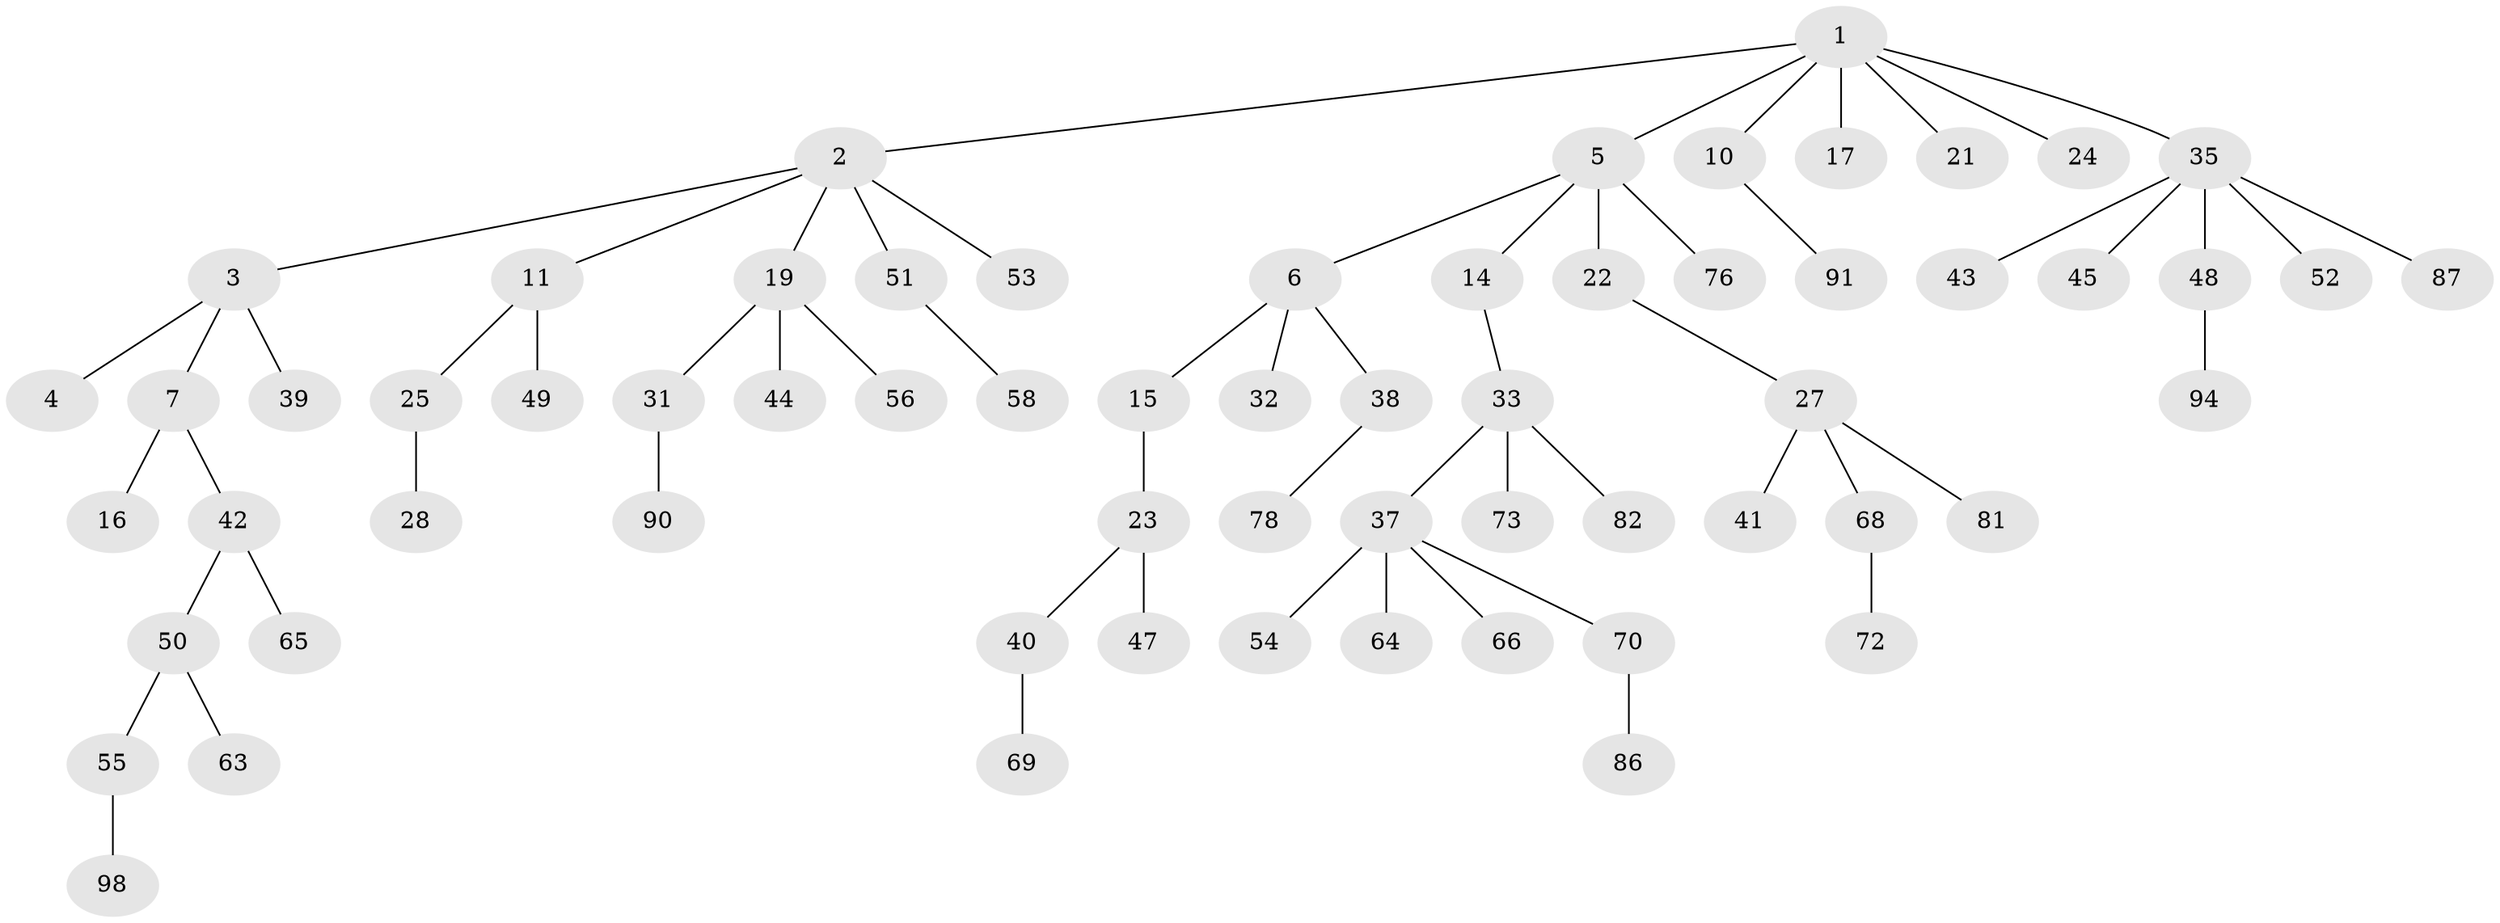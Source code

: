// Generated by graph-tools (version 1.1) at 2025/24/03/03/25 07:24:05]
// undirected, 64 vertices, 63 edges
graph export_dot {
graph [start="1"]
  node [color=gray90,style=filled];
  1 [super="+8"];
  2 [super="+29"];
  3 [super="+18"];
  4;
  5 [super="+9"];
  6 [super="+13"];
  7 [super="+67"];
  10 [super="+12"];
  11 [super="+26"];
  14 [super="+30"];
  15 [super="+80"];
  16 [super="+83"];
  17;
  19 [super="+20"];
  21;
  22;
  23 [super="+36"];
  24 [super="+88"];
  25 [super="+75"];
  27 [super="+59"];
  28;
  31 [super="+34"];
  32 [super="+85"];
  33 [super="+79"];
  35 [super="+77"];
  37 [super="+57"];
  38 [super="+62"];
  39;
  40 [super="+93"];
  41 [super="+46"];
  42 [super="+61"];
  43;
  44 [super="+89"];
  45;
  47 [super="+96"];
  48 [super="+60"];
  49 [super="+84"];
  50 [super="+97"];
  51;
  52;
  53 [super="+74"];
  54;
  55 [super="+71"];
  56;
  58 [super="+99"];
  63 [super="+92"];
  64;
  65;
  66;
  68 [super="+95"];
  69;
  70;
  72;
  73;
  76;
  78;
  81;
  82;
  86;
  87;
  90;
  91;
  94;
  98;
  1 -- 2;
  1 -- 5;
  1 -- 10;
  1 -- 17;
  1 -- 35;
  1 -- 24;
  1 -- 21;
  2 -- 3;
  2 -- 11;
  2 -- 19;
  2 -- 51;
  2 -- 53;
  3 -- 4;
  3 -- 7;
  3 -- 39;
  5 -- 6;
  5 -- 76;
  5 -- 14;
  5 -- 22;
  6 -- 15;
  6 -- 32;
  6 -- 38;
  7 -- 16;
  7 -- 42;
  10 -- 91;
  11 -- 25;
  11 -- 49;
  14 -- 33;
  15 -- 23;
  19 -- 56;
  19 -- 44;
  19 -- 31;
  22 -- 27;
  23 -- 40;
  23 -- 47;
  25 -- 28;
  27 -- 41;
  27 -- 68;
  27 -- 81;
  31 -- 90;
  33 -- 37;
  33 -- 73;
  33 -- 82;
  35 -- 43;
  35 -- 45;
  35 -- 48;
  35 -- 52;
  35 -- 87;
  37 -- 54;
  37 -- 70;
  37 -- 64;
  37 -- 66;
  38 -- 78;
  40 -- 69;
  42 -- 50;
  42 -- 65;
  48 -- 94;
  50 -- 55;
  50 -- 63;
  51 -- 58;
  55 -- 98;
  68 -- 72;
  70 -- 86;
}
